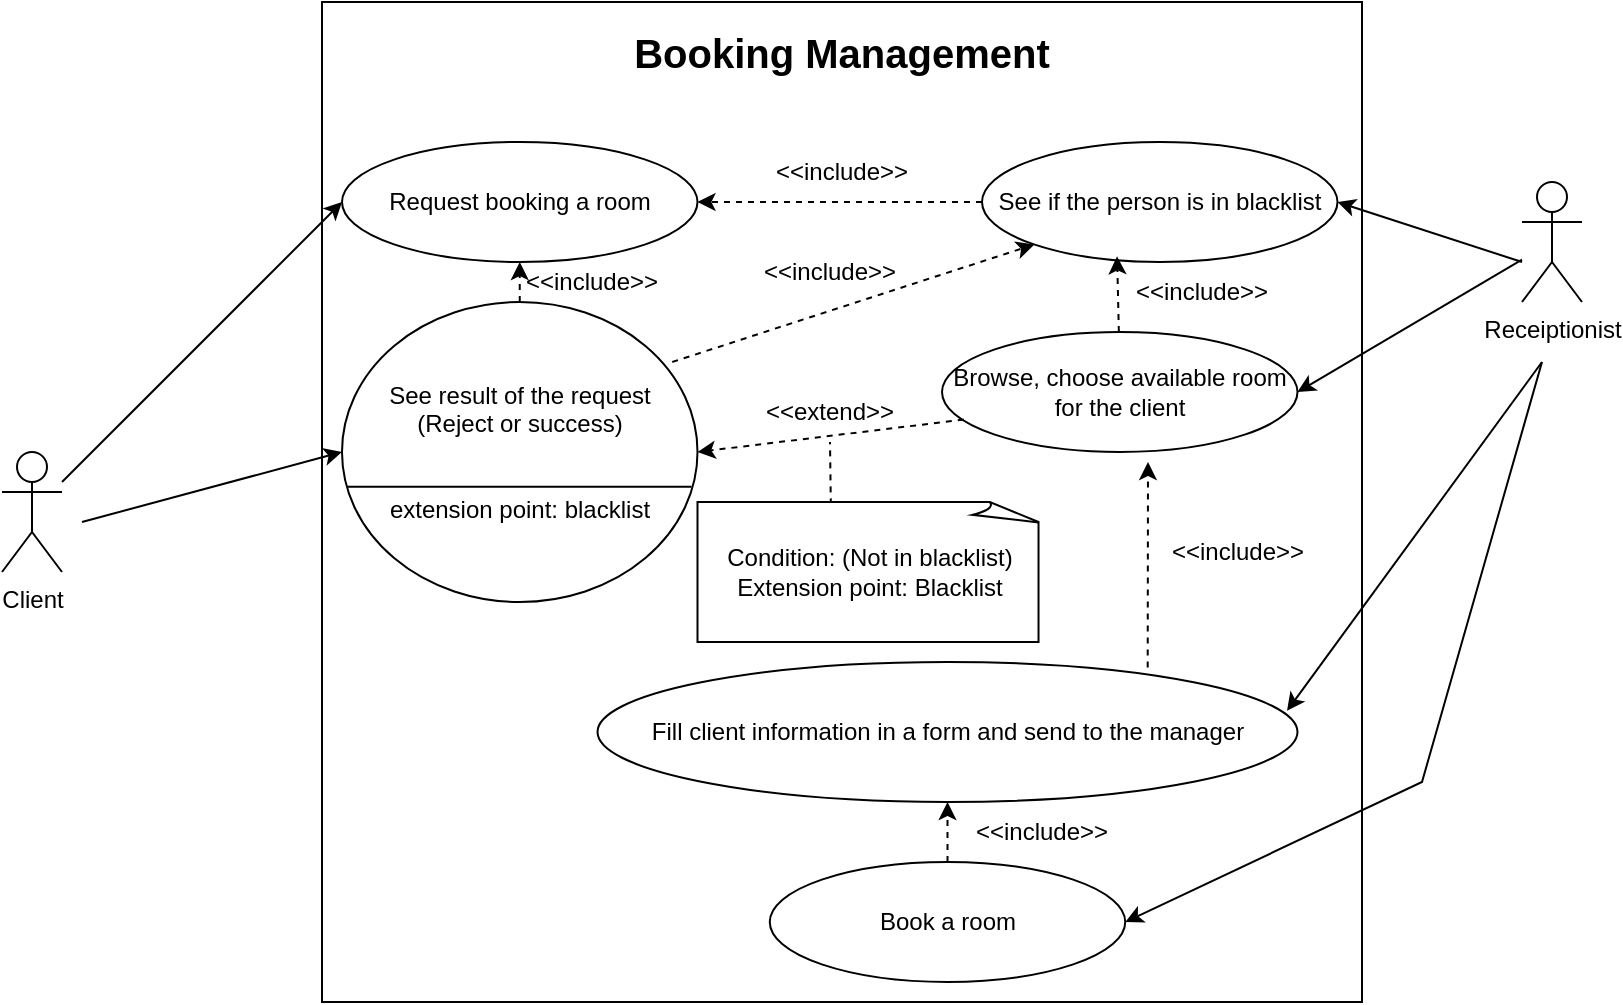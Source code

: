<mxfile version="22.1.5" type="github">
  <diagram name="Trang-1" id="Hy0rAFqf_6y8TMcfg7-v">
    <mxGraphModel dx="1050" dy="534" grid="1" gridSize="10" guides="1" tooltips="1" connect="1" arrows="1" fold="1" page="1" pageScale="1" pageWidth="827" pageHeight="1169" math="0" shadow="0">
      <root>
        <mxCell id="0" />
        <mxCell id="1" parent="0" />
        <mxCell id="pbXhxOen0258rfhh_EyE-1" value="" style="whiteSpace=wrap;html=1;" vertex="1" parent="1">
          <mxGeometry x="230" y="30" width="520" height="500" as="geometry" />
        </mxCell>
        <mxCell id="pbXhxOen0258rfhh_EyE-2" value="Fill client information in a form and send to the manager" style="ellipse;whiteSpace=wrap;html=1;" vertex="1" parent="1">
          <mxGeometry x="367.75" y="360" width="350" height="70" as="geometry" />
        </mxCell>
        <mxCell id="pbXhxOen0258rfhh_EyE-6" value="Booking Management" style="text;html=1;strokeColor=none;fillColor=none;align=center;verticalAlign=middle;whiteSpace=wrap;rounded=0;fontSize=20;fontStyle=1" vertex="1" parent="1">
          <mxGeometry x="340" y="40" width="300" height="30" as="geometry" />
        </mxCell>
        <mxCell id="pbXhxOen0258rfhh_EyE-7" value="Client" style="shape=umlActor;verticalLabelPosition=bottom;verticalAlign=top;html=1;outlineConnect=0;" vertex="1" parent="1">
          <mxGeometry x="70" y="255" width="30" height="60" as="geometry" />
        </mxCell>
        <mxCell id="pbXhxOen0258rfhh_EyE-8" value="Receiptionist" style="shape=umlActor;verticalLabelPosition=bottom;verticalAlign=top;html=1;outlineConnect=0;" vertex="1" parent="1">
          <mxGeometry x="830" y="120" width="30" height="60" as="geometry" />
        </mxCell>
        <mxCell id="pbXhxOen0258rfhh_EyE-11" value="" style="endArrow=classic;html=1;rounded=0;entryX=1;entryY=0.5;entryDx=0;entryDy=0;" edge="1" parent="1" source="pbXhxOen0258rfhh_EyE-8" target="pbXhxOen0258rfhh_EyE-15">
          <mxGeometry width="50" height="50" relative="1" as="geometry">
            <mxPoint x="390" y="300" as="sourcePoint" />
            <mxPoint x="440" y="250" as="targetPoint" />
          </mxGeometry>
        </mxCell>
        <mxCell id="pbXhxOen0258rfhh_EyE-13" value="" style="endArrow=classic;html=1;rounded=0;entryX=0;entryY=0.5;entryDx=0;entryDy=0;" edge="1" parent="1" source="pbXhxOen0258rfhh_EyE-7" target="pbXhxOen0258rfhh_EyE-14">
          <mxGeometry width="50" height="50" relative="1" as="geometry">
            <mxPoint x="390" y="300" as="sourcePoint" />
            <mxPoint x="440" y="250" as="targetPoint" />
          </mxGeometry>
        </mxCell>
        <mxCell id="pbXhxOen0258rfhh_EyE-14" value="Request booking a room" style="ellipse;whiteSpace=wrap;html=1;" vertex="1" parent="1">
          <mxGeometry x="240" y="100" width="177.75" height="60" as="geometry" />
        </mxCell>
        <mxCell id="pbXhxOen0258rfhh_EyE-15" value="Browse, choose available room for the client" style="ellipse;whiteSpace=wrap;html=1;" vertex="1" parent="1">
          <mxGeometry x="540" y="195" width="177.75" height="60" as="geometry" />
        </mxCell>
        <mxCell id="pbXhxOen0258rfhh_EyE-16" value="" style="endArrow=classic;html=1;rounded=0;dashed=1;exitX=0.786;exitY=0.04;exitDx=0;exitDy=0;exitPerimeter=0;" edge="1" parent="1" source="pbXhxOen0258rfhh_EyE-2">
          <mxGeometry width="50" height="50" relative="1" as="geometry">
            <mxPoint x="390" y="300" as="sourcePoint" />
            <mxPoint x="643" y="260" as="targetPoint" />
          </mxGeometry>
        </mxCell>
        <mxCell id="pbXhxOen0258rfhh_EyE-18" value="&amp;lt;&amp;lt;include&amp;gt;&amp;gt;" style="text;html=1;strokeColor=none;fillColor=none;align=center;verticalAlign=middle;whiteSpace=wrap;rounded=0;" vertex="1" parent="1">
          <mxGeometry x="657.75" y="290" width="60" height="30" as="geometry" />
        </mxCell>
        <mxCell id="pbXhxOen0258rfhh_EyE-19" value="Book a room" style="ellipse;whiteSpace=wrap;html=1;" vertex="1" parent="1">
          <mxGeometry x="453.88" y="460" width="177.75" height="60" as="geometry" />
        </mxCell>
        <mxCell id="pbXhxOen0258rfhh_EyE-20" value="" style="endArrow=classic;html=1;rounded=0;entryX=0.5;entryY=1;entryDx=0;entryDy=0;dashed=1;exitX=0.5;exitY=0;exitDx=0;exitDy=0;" edge="1" parent="1" source="pbXhxOen0258rfhh_EyE-19" target="pbXhxOen0258rfhh_EyE-2">
          <mxGeometry width="50" height="50" relative="1" as="geometry">
            <mxPoint x="390" y="300" as="sourcePoint" />
            <mxPoint x="440" y="250" as="targetPoint" />
          </mxGeometry>
        </mxCell>
        <mxCell id="pbXhxOen0258rfhh_EyE-21" value="&amp;lt;&amp;lt;include&amp;gt;&amp;gt;" style="text;html=1;strokeColor=none;fillColor=none;align=center;verticalAlign=middle;whiteSpace=wrap;rounded=0;" vertex="1" parent="1">
          <mxGeometry x="560" y="430" width="60" height="30" as="geometry" />
        </mxCell>
        <mxCell id="pbXhxOen0258rfhh_EyE-23" value="" style="endArrow=classic;html=1;rounded=0;entryX=1;entryY=0.5;entryDx=0;entryDy=0;" edge="1" parent="1" target="pbXhxOen0258rfhh_EyE-24">
          <mxGeometry width="50" height="50" relative="1" as="geometry">
            <mxPoint x="830" y="160" as="sourcePoint" />
            <mxPoint x="640" y="197" as="targetPoint" />
          </mxGeometry>
        </mxCell>
        <mxCell id="pbXhxOen0258rfhh_EyE-24" value="See if the person is in blacklist" style="ellipse;whiteSpace=wrap;html=1;" vertex="1" parent="1">
          <mxGeometry x="560" y="100" width="177.75" height="60" as="geometry" />
        </mxCell>
        <mxCell id="pbXhxOen0258rfhh_EyE-25" value="" style="endArrow=classic;html=1;rounded=0;dashed=1;entryX=0.38;entryY=0.953;entryDx=0;entryDy=0;entryPerimeter=0;" edge="1" parent="1" source="pbXhxOen0258rfhh_EyE-15" target="pbXhxOen0258rfhh_EyE-24">
          <mxGeometry width="50" height="50" relative="1" as="geometry">
            <mxPoint x="390" y="340" as="sourcePoint" />
            <mxPoint x="440" y="290" as="targetPoint" />
          </mxGeometry>
        </mxCell>
        <mxCell id="pbXhxOen0258rfhh_EyE-26" value="&amp;lt;&amp;lt;include&amp;gt;&amp;gt;" style="text;html=1;strokeColor=none;fillColor=none;align=center;verticalAlign=middle;whiteSpace=wrap;rounded=0;" vertex="1" parent="1">
          <mxGeometry x="640" y="160" width="60" height="30" as="geometry" />
        </mxCell>
        <mxCell id="pbXhxOen0258rfhh_EyE-27" value="See result of the request&lt;br&gt;(Reject or success)&lt;br&gt;&lt;br&gt;&lt;br&gt;extension point: blacklist" style="ellipse;whiteSpace=wrap;html=1;" vertex="1" parent="1">
          <mxGeometry x="240" y="180" width="177.75" height="150" as="geometry" />
        </mxCell>
        <mxCell id="pbXhxOen0258rfhh_EyE-29" value="" style="endArrow=classic;html=1;rounded=0;entryX=1;entryY=0.5;entryDx=0;entryDy=0;dashed=1;exitX=0;exitY=0.5;exitDx=0;exitDy=0;" edge="1" parent="1" source="pbXhxOen0258rfhh_EyE-24" target="pbXhxOen0258rfhh_EyE-14">
          <mxGeometry width="50" height="50" relative="1" as="geometry">
            <mxPoint x="610" y="20" as="sourcePoint" />
            <mxPoint x="440" y="290" as="targetPoint" />
          </mxGeometry>
        </mxCell>
        <mxCell id="pbXhxOen0258rfhh_EyE-30" value="" style="endArrow=classic;html=1;rounded=0;entryX=0;entryY=1;entryDx=0;entryDy=0;dashed=1;exitX=0.929;exitY=0.2;exitDx=0;exitDy=0;exitPerimeter=0;" edge="1" parent="1" source="pbXhxOen0258rfhh_EyE-27" target="pbXhxOen0258rfhh_EyE-24">
          <mxGeometry width="50" height="50" relative="1" as="geometry">
            <mxPoint x="390" y="240" as="sourcePoint" />
            <mxPoint x="440" y="190" as="targetPoint" />
          </mxGeometry>
        </mxCell>
        <mxCell id="pbXhxOen0258rfhh_EyE-31" value="" style="endArrow=classic;html=1;rounded=0;exitX=0.061;exitY=0.73;exitDx=0;exitDy=0;entryX=1;entryY=0.5;entryDx=0;entryDy=0;dashed=1;exitPerimeter=0;" edge="1" parent="1" source="pbXhxOen0258rfhh_EyE-15" target="pbXhxOen0258rfhh_EyE-27">
          <mxGeometry width="50" height="50" relative="1" as="geometry">
            <mxPoint x="390" y="240" as="sourcePoint" />
            <mxPoint x="440" y="190" as="targetPoint" />
          </mxGeometry>
        </mxCell>
        <mxCell id="pbXhxOen0258rfhh_EyE-32" value="&amp;lt;&amp;lt;include&amp;gt;&amp;gt;" style="text;html=1;strokeColor=none;fillColor=none;align=center;verticalAlign=middle;whiteSpace=wrap;rounded=0;" vertex="1" parent="1">
          <mxGeometry x="460" y="100" width="60" height="30" as="geometry" />
        </mxCell>
        <mxCell id="pbXhxOen0258rfhh_EyE-33" value="&amp;lt;&amp;lt;include&amp;gt;&amp;gt;" style="text;html=1;strokeColor=none;fillColor=none;align=center;verticalAlign=middle;whiteSpace=wrap;rounded=0;" vertex="1" parent="1">
          <mxGeometry x="340" y="160" width="50" height="20" as="geometry" />
        </mxCell>
        <mxCell id="pbXhxOen0258rfhh_EyE-35" value="&amp;lt;&amp;lt;include&amp;gt;&amp;gt;" style="text;html=1;strokeColor=none;fillColor=none;align=center;verticalAlign=middle;whiteSpace=wrap;rounded=0;" vertex="1" parent="1">
          <mxGeometry x="453.88" y="150" width="60" height="30" as="geometry" />
        </mxCell>
        <mxCell id="pbXhxOen0258rfhh_EyE-39" value="&amp;lt;&amp;lt;extend&amp;gt;&amp;gt;" style="text;html=1;strokeColor=none;fillColor=none;align=center;verticalAlign=middle;whiteSpace=wrap;rounded=0;" vertex="1" parent="1">
          <mxGeometry x="453.88" y="220" width="60" height="30" as="geometry" />
        </mxCell>
        <mxCell id="pbXhxOen0258rfhh_EyE-41" value="" style="endArrow=none;dashed=1;html=1;rounded=0;exitX=0.387;exitY=0.017;exitDx=0;exitDy=0;exitPerimeter=0;" edge="1" parent="1" source="pbXhxOen0258rfhh_EyE-43">
          <mxGeometry width="50" height="50" relative="1" as="geometry">
            <mxPoint x="390" y="340" as="sourcePoint" />
            <mxPoint x="484" y="250" as="targetPoint" />
          </mxGeometry>
        </mxCell>
        <mxCell id="pbXhxOen0258rfhh_EyE-43" value="Condition: (Not in blacklist)&lt;br&gt;Extension point: Blacklist" style="whiteSpace=wrap;html=1;shape=mxgraph.basic.document" vertex="1" parent="1">
          <mxGeometry x="417.75" y="280" width="172.25" height="70" as="geometry" />
        </mxCell>
        <mxCell id="pbXhxOen0258rfhh_EyE-44" value="" style="endArrow=none;html=1;rounded=0;exitX=0.016;exitY=0.616;exitDx=0;exitDy=0;exitPerimeter=0;entryX=0.983;entryY=0.616;entryDx=0;entryDy=0;entryPerimeter=0;" edge="1" parent="1" source="pbXhxOen0258rfhh_EyE-27" target="pbXhxOen0258rfhh_EyE-27">
          <mxGeometry width="50" height="50" relative="1" as="geometry">
            <mxPoint x="390" y="340" as="sourcePoint" />
            <mxPoint x="440" y="290" as="targetPoint" />
          </mxGeometry>
        </mxCell>
        <mxCell id="pbXhxOen0258rfhh_EyE-45" value="" style="endArrow=classic;html=1;rounded=0;entryX=0.985;entryY=0.349;entryDx=0;entryDy=0;entryPerimeter=0;" edge="1" parent="1" target="pbXhxOen0258rfhh_EyE-2">
          <mxGeometry width="50" height="50" relative="1" as="geometry">
            <mxPoint x="840" y="210" as="sourcePoint" />
            <mxPoint x="440" y="250" as="targetPoint" />
          </mxGeometry>
        </mxCell>
        <mxCell id="pbXhxOen0258rfhh_EyE-46" value="" style="endArrow=classic;html=1;rounded=0;entryX=1;entryY=0.5;entryDx=0;entryDy=0;" edge="1" parent="1" target="pbXhxOen0258rfhh_EyE-19">
          <mxGeometry width="50" height="50" relative="1" as="geometry">
            <mxPoint x="840" y="210" as="sourcePoint" />
            <mxPoint x="760" y="490" as="targetPoint" />
            <Array as="points">
              <mxPoint x="780" y="420" />
            </Array>
          </mxGeometry>
        </mxCell>
        <mxCell id="pbXhxOen0258rfhh_EyE-47" value="" style="endArrow=classic;html=1;rounded=0;entryX=0;entryY=0.5;entryDx=0;entryDy=0;" edge="1" parent="1" target="pbXhxOen0258rfhh_EyE-27">
          <mxGeometry width="50" height="50" relative="1" as="geometry">
            <mxPoint x="110" y="290" as="sourcePoint" />
            <mxPoint x="440" y="250" as="targetPoint" />
          </mxGeometry>
        </mxCell>
        <mxCell id="pbXhxOen0258rfhh_EyE-49" value="" style="endArrow=classic;html=1;rounded=0;entryX=0.5;entryY=1;entryDx=0;entryDy=0;exitX=0.5;exitY=0;exitDx=0;exitDy=0;dashed=1;" edge="1" parent="1" source="pbXhxOen0258rfhh_EyE-27" target="pbXhxOen0258rfhh_EyE-14">
          <mxGeometry width="50" height="50" relative="1" as="geometry">
            <mxPoint x="390" y="300" as="sourcePoint" />
            <mxPoint x="440" y="250" as="targetPoint" />
          </mxGeometry>
        </mxCell>
      </root>
    </mxGraphModel>
  </diagram>
</mxfile>
